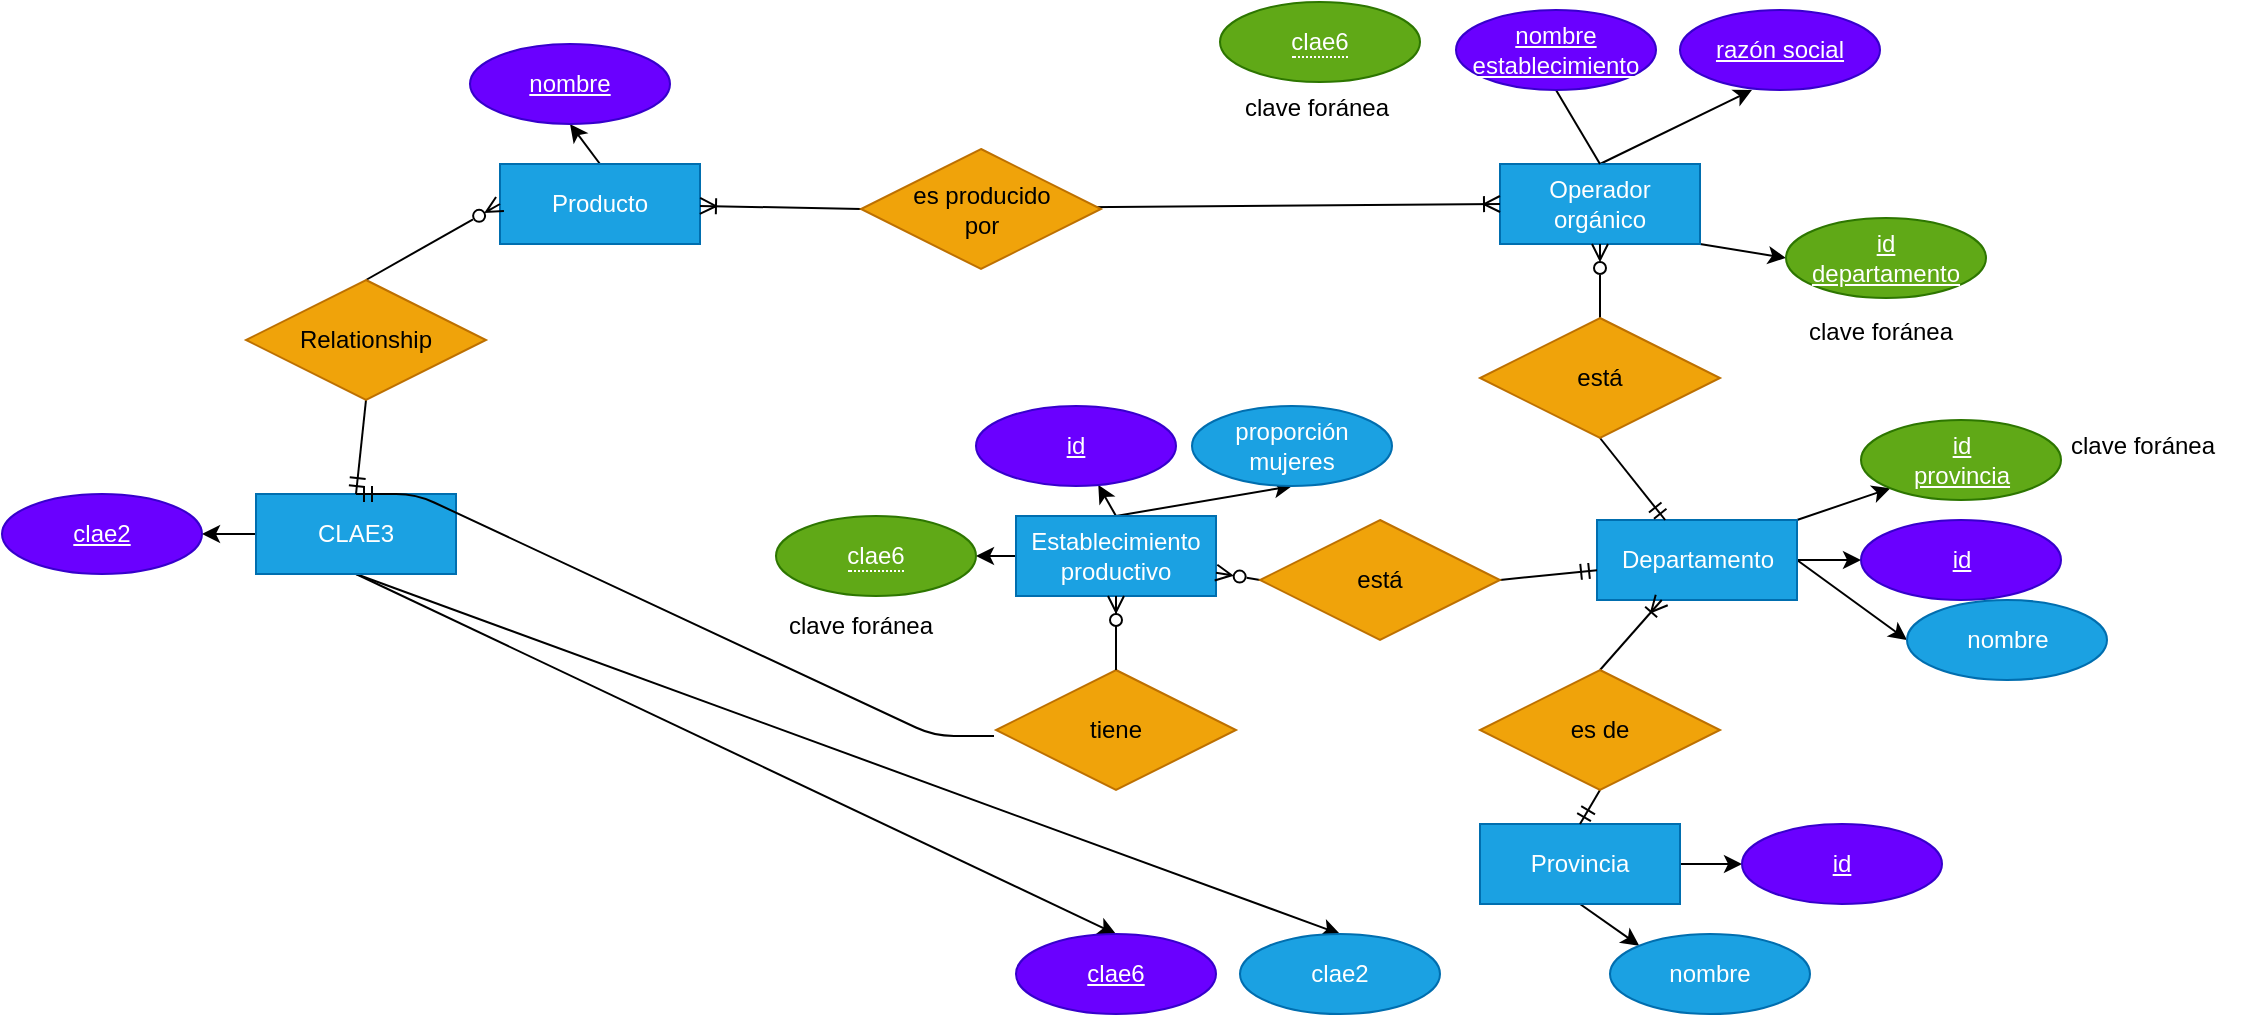 <mxfile>
    <diagram id="SdGsIQGQaS4W8tdsND7U" name="Page-1">
        <mxGraphModel dx="1728" dy="493" grid="0" gridSize="11" guides="1" tooltips="1" connect="1" arrows="1" fold="1" page="1" pageScale="1" pageWidth="850" pageHeight="1100" background="#ffffff" math="0" shadow="0">
            <root>
                <mxCell id="0"/>
                <mxCell id="1" parent="0"/>
                <mxCell id="33" style="edgeStyle=none;html=1;exitX=0.5;exitY=0;exitDx=0;exitDy=0;entryX=0.5;entryY=1;entryDx=0;entryDy=0;strokeColor=#000000;" parent="1" source="2" edge="1">
                    <mxGeometry relative="1" as="geometry">
                        <mxPoint x="280" y="128" as="targetPoint"/>
                    </mxGeometry>
                </mxCell>
                <mxCell id="68" style="edgeStyle=none;html=1;exitX=1;exitY=1;exitDx=0;exitDy=0;entryX=0;entryY=0.5;entryDx=0;entryDy=0;strokeColor=#000000;fontColor=#000000;startArrow=none;startFill=0;endArrow=classic;endFill=1;" parent="1" source="2" target="67" edge="1">
                    <mxGeometry relative="1" as="geometry"/>
                </mxCell>
                <mxCell id="2" value="Operador&lt;br&gt;orgánico" style="whiteSpace=wrap;html=1;align=center;fillColor=#1ba1e2;fontColor=#ffffff;strokeColor=#006EAF;" parent="1" vertex="1">
                    <mxGeometry x="154" y="165" width="100" height="40" as="geometry"/>
                </mxCell>
                <mxCell id="51" style="edgeStyle=none;html=1;exitX=0.5;exitY=0;exitDx=0;exitDy=0;strokeColor=#000000;entryX=0.5;entryY=1;entryDx=0;entryDy=0;" parent="1" source="3" edge="1" target="50">
                    <mxGeometry relative="1" as="geometry">
                        <mxPoint x="40" y="135.5" as="targetPoint"/>
                    </mxGeometry>
                </mxCell>
                <mxCell id="3" value="Producto" style="whiteSpace=wrap;html=1;align=center;fillColor=#1ba1e2;fontColor=#ffffff;strokeColor=#006EAF;" parent="1" vertex="1">
                    <mxGeometry x="-346" y="165" width="100" height="40" as="geometry"/>
                </mxCell>
                <mxCell id="5" style="edgeStyle=none;html=1;exitX=0;exitY=0.5;exitDx=0;exitDy=0;entryX=0;entryY=0.5;entryDx=0;entryDy=0;strokeColor=#000000;endArrow=ERoneToMany;endFill=0;" parent="1" source="4" target="2" edge="1">
                    <mxGeometry relative="1" as="geometry"/>
                </mxCell>
                <mxCell id="6" style="edgeStyle=none;html=1;exitX=0;exitY=0.5;exitDx=0;exitDy=0;strokeColor=#000000;endArrow=ERoneToMany;endFill=0;" parent="1" source="4" target="3" edge="1">
                    <mxGeometry relative="1" as="geometry">
                        <mxPoint x="-55" y="177.5" as="sourcePoint"/>
                    </mxGeometry>
                </mxCell>
                <mxCell id="4" value="es producido&lt;br&gt;por" style="shape=rhombus;perimeter=rhombusPerimeter;whiteSpace=wrap;html=1;align=center;fillColor=#f0a30a;fontColor=#000000;strokeColor=#BD7000;" parent="1" vertex="1">
                    <mxGeometry x="-165.5" y="157.5" width="120" height="60" as="geometry"/>
                </mxCell>
                <mxCell id="48" style="edgeStyle=none;html=1;exitX=1;exitY=0.5;exitDx=0;exitDy=0;entryX=0;entryY=0.5;entryDx=0;entryDy=0;strokeColor=#000000;" parent="1" source="7" target="46" edge="1">
                    <mxGeometry relative="1" as="geometry"/>
                </mxCell>
                <mxCell id="52" style="edgeStyle=none;html=1;exitX=1;exitY=0.5;exitDx=0;exitDy=0;entryX=0;entryY=0.5;entryDx=0;entryDy=0;strokeColor=#000000;" parent="1" source="7" target="40" edge="1">
                    <mxGeometry relative="1" as="geometry"/>
                </mxCell>
                <mxCell id="71" style="edgeStyle=none;html=1;exitX=1;exitY=0;exitDx=0;exitDy=0;entryX=0;entryY=1;entryDx=0;entryDy=0;strokeColor=#000000;fontColor=#000000;startArrow=none;startFill=0;endArrow=classic;endFill=1;" parent="1" source="7" target="70" edge="1">
                    <mxGeometry relative="1" as="geometry"/>
                </mxCell>
                <mxCell id="7" value="Departamento" style="whiteSpace=wrap;html=1;align=center;fillColor=#1ba1e2;fontColor=#ffffff;strokeColor=#006EAF;" parent="1" vertex="1">
                    <mxGeometry x="202.5" y="343" width="100" height="40" as="geometry"/>
                </mxCell>
                <mxCell id="9" style="edgeStyle=none;html=1;exitX=0.5;exitY=0;exitDx=0;exitDy=0;entryX=0.5;entryY=1;entryDx=0;entryDy=0;strokeColor=#000000;endArrow=ERzeroToMany;endFill=0;" parent="1" source="8" target="2" edge="1">
                    <mxGeometry relative="1" as="geometry"/>
                </mxCell>
                <mxCell id="10" style="edgeStyle=none;html=1;exitX=0.5;exitY=1;exitDx=0;exitDy=0;strokeColor=#000000;startArrow=none;startFill=0;endArrow=ERmandOne;endFill=0;" parent="1" source="8" target="7" edge="1">
                    <mxGeometry relative="1" as="geometry">
                        <mxPoint x="252.5" y="304" as="sourcePoint"/>
                    </mxGeometry>
                </mxCell>
                <mxCell id="8" value="está" style="shape=rhombus;perimeter=rhombusPerimeter;whiteSpace=wrap;html=1;align=center;fillColor=#f0a30a;fontColor=#000000;strokeColor=#BD7000;" parent="1" vertex="1">
                    <mxGeometry x="144" y="242" width="120" height="60" as="geometry"/>
                </mxCell>
                <mxCell id="43" style="edgeStyle=none;html=1;exitX=1;exitY=0.5;exitDx=0;exitDy=0;strokeColor=#000000;" parent="1" source="11" target="41" edge="1">
                    <mxGeometry relative="1" as="geometry"/>
                </mxCell>
                <mxCell id="49" style="edgeStyle=none;html=1;exitX=0.5;exitY=1;exitDx=0;exitDy=0;entryX=0;entryY=0;entryDx=0;entryDy=0;strokeColor=#000000;" parent="1" source="11" target="44" edge="1">
                    <mxGeometry relative="1" as="geometry"/>
                </mxCell>
                <mxCell id="11" value="Provincia" style="whiteSpace=wrap;html=1;align=center;fillColor=#1ba1e2;fontColor=#ffffff;strokeColor=#006EAF;" parent="1" vertex="1">
                    <mxGeometry x="144" y="495" width="100" height="40" as="geometry"/>
                </mxCell>
                <mxCell id="13" style="edgeStyle=none;html=1;exitX=0.5;exitY=0;exitDx=0;exitDy=0;strokeColor=#000000;endArrow=ERoneToMany;endFill=0;" parent="1" source="12" target="7" edge="1">
                    <mxGeometry relative="1" as="geometry">
                        <mxPoint x="252.5" y="420" as="sourcePoint"/>
                    </mxGeometry>
                </mxCell>
                <mxCell id="14" style="edgeStyle=none;html=1;exitX=0.5;exitY=1;exitDx=0;exitDy=0;entryX=0.5;entryY=0;entryDx=0;entryDy=0;strokeColor=#000000;endArrow=ERmandOne;endFill=0;" parent="1" source="12" target="11" edge="1">
                    <mxGeometry relative="1" as="geometry"/>
                </mxCell>
                <mxCell id="12" value="es de" style="shape=rhombus;perimeter=rhombusPerimeter;whiteSpace=wrap;html=1;align=center;fillColor=#f0a30a;fontColor=#000000;strokeColor=#BD7000;" parent="1" vertex="1">
                    <mxGeometry x="144" y="418" width="120" height="60" as="geometry"/>
                </mxCell>
                <mxCell id="39" style="edgeStyle=none;html=1;exitX=0.5;exitY=0;exitDx=0;exitDy=0;strokeColor=#000000;" parent="1" source="15" target="38" edge="1">
                    <mxGeometry relative="1" as="geometry"/>
                </mxCell>
                <mxCell id="54" style="edgeStyle=none;html=1;exitX=0.5;exitY=0;exitDx=0;exitDy=0;entryX=0.5;entryY=1;entryDx=0;entryDy=0;strokeColor=#000000;" parent="1" source="15" target="53" edge="1">
                    <mxGeometry relative="1" as="geometry"/>
                </mxCell>
                <mxCell id="62" style="edgeStyle=none;html=1;exitX=0;exitY=0.5;exitDx=0;exitDy=0;entryX=1;entryY=0.5;entryDx=0;entryDy=0;strokeColor=#000000;" parent="1" source="15" target="61" edge="1">
                    <mxGeometry relative="1" as="geometry"/>
                </mxCell>
                <mxCell id="15" value="Establecimiento&lt;br&gt;productivo" style="whiteSpace=wrap;html=1;align=center;fillColor=#1ba1e2;fontColor=#ffffff;strokeColor=#006EAF;" parent="1" vertex="1">
                    <mxGeometry x="-88" y="341" width="100" height="40" as="geometry"/>
                </mxCell>
                <mxCell id="80" style="edgeStyle=none;html=1;exitX=0;exitY=0.5;exitDx=0;exitDy=0;strokeColor=#000000;fontColor=#000000;startArrow=none;startFill=0;endArrow=ERzeroToMany;endFill=0;" parent="1" source="16" target="15" edge="1">
                    <mxGeometry relative="1" as="geometry"/>
                </mxCell>
                <mxCell id="81" style="edgeStyle=none;html=1;exitX=1;exitY=0.5;exitDx=0;exitDy=0;strokeColor=#000000;fontColor=#000000;startArrow=none;startFill=0;endArrow=ERmandOne;endFill=0;" parent="1" source="16" target="7" edge="1">
                    <mxGeometry relative="1" as="geometry"/>
                </mxCell>
                <mxCell id="16" value="está" style="shape=rhombus;perimeter=rhombusPerimeter;whiteSpace=wrap;html=1;align=center;fillColor=#f0a30a;fontColor=#000000;strokeColor=#BD7000;" parent="1" vertex="1">
                    <mxGeometry x="34" y="343" width="120" height="60" as="geometry"/>
                </mxCell>
                <mxCell id="56" style="edgeStyle=none;html=1;exitX=0.5;exitY=1;exitDx=0;exitDy=0;entryX=0.5;entryY=0;entryDx=0;entryDy=0;strokeColor=#000000;" parent="1" source="19" target="55" edge="1">
                    <mxGeometry relative="1" as="geometry"/>
                </mxCell>
                <mxCell id="58" style="edgeStyle=none;html=1;exitX=0.5;exitY=1;exitDx=0;exitDy=0;entryX=0.5;entryY=0;entryDx=0;entryDy=0;strokeColor=#000000;" parent="1" source="19" target="57" edge="1">
                    <mxGeometry relative="1" as="geometry"/>
                </mxCell>
                <mxCell id="91" style="edgeStyle=none;html=1;exitX=0;exitY=0.5;exitDx=0;exitDy=0;entryX=1;entryY=0.5;entryDx=0;entryDy=0;strokeColor=#000000;" edge="1" parent="1" source="19" target="86">
                    <mxGeometry relative="1" as="geometry"/>
                </mxCell>
                <mxCell id="19" value="CLAE3" style="whiteSpace=wrap;html=1;align=center;fillColor=#1ba1e2;fontColor=#ffffff;strokeColor=#006EAF;" parent="1" vertex="1">
                    <mxGeometry x="-468" y="330" width="100" height="40" as="geometry"/>
                </mxCell>
                <mxCell id="20" value="tiene" style="shape=rhombus;perimeter=rhombusPerimeter;whiteSpace=wrap;html=1;align=center;fillColor=#f0a30a;fontColor=#000000;strokeColor=#BD7000;" parent="1" vertex="1">
                    <mxGeometry x="-98" y="418" width="120" height="60" as="geometry"/>
                </mxCell>
                <mxCell id="34" value="&lt;span style=&quot;color: rgb(255, 255, 255);&quot;&gt;razón social&lt;/span&gt;" style="ellipse;whiteSpace=wrap;html=1;align=center;fontStyle=4;fillColor=#6a00ff;fontColor=#ffffff;strokeColor=#3700CC;" parent="1" vertex="1">
                    <mxGeometry x="244" y="88" width="100" height="40" as="geometry"/>
                </mxCell>
                <mxCell id="37" value="" style="edgeStyle=none;html=1;exitX=0.5;exitY=0;exitDx=0;exitDy=0;entryX=0.5;entryY=1;entryDx=0;entryDy=0;strokeColor=#000000;endArrow=none;" parent="1" source="2" target="36" edge="1">
                    <mxGeometry relative="1" as="geometry">
                        <mxPoint x="204" y="165" as="sourcePoint"/>
                        <mxPoint x="138" y="128" as="targetPoint"/>
                    </mxGeometry>
                </mxCell>
                <mxCell id="36" value="&lt;span style=&quot;color: rgb(255, 255, 255);&quot;&gt;nombre&lt;/span&gt;&lt;br style=&quot;color: rgb(255, 255, 255);&quot;&gt;&lt;span style=&quot;color: rgb(255, 255, 255);&quot;&gt;establecimiento&lt;/span&gt;" style="ellipse;whiteSpace=wrap;html=1;align=center;fontStyle=4;fillColor=#6a00ff;fontColor=#ffffff;strokeColor=#3700CC;" parent="1" vertex="1">
                    <mxGeometry x="132" y="88" width="100" height="40" as="geometry"/>
                </mxCell>
                <mxCell id="38" value="id" style="ellipse;whiteSpace=wrap;html=1;align=center;fontStyle=4;fillColor=#6a00ff;fontColor=#ffffff;strokeColor=#3700CC;" parent="1" vertex="1">
                    <mxGeometry x="-108" y="286" width="100" height="40" as="geometry"/>
                </mxCell>
                <mxCell id="40" value="id" style="ellipse;whiteSpace=wrap;html=1;align=center;fontStyle=4;fillColor=#6a00ff;fontColor=#ffffff;strokeColor=#3700CC;" parent="1" vertex="1">
                    <mxGeometry x="334.5" y="343" width="100" height="40" as="geometry"/>
                </mxCell>
                <mxCell id="41" value="id" style="ellipse;whiteSpace=wrap;html=1;align=center;fontStyle=4;fillColor=#6a00ff;fontColor=#ffffff;strokeColor=#3700CC;" parent="1" vertex="1">
                    <mxGeometry x="275" y="495" width="100" height="40" as="geometry"/>
                </mxCell>
                <mxCell id="44" value="nombre" style="ellipse;whiteSpace=wrap;html=1;align=center;fillColor=#1ba1e2;fontColor=#ffffff;strokeColor=#006EAF;" parent="1" vertex="1">
                    <mxGeometry x="209" y="550" width="100" height="40" as="geometry"/>
                </mxCell>
                <mxCell id="46" value="nombre" style="ellipse;whiteSpace=wrap;html=1;align=center;fillColor=#1ba1e2;fontColor=#ffffff;strokeColor=#006EAF;" parent="1" vertex="1">
                    <mxGeometry x="357.5" y="383" width="100" height="40" as="geometry"/>
                </mxCell>
                <mxCell id="50" value="nombre" style="ellipse;whiteSpace=wrap;html=1;align=center;fontStyle=4;fillColor=#6a00ff;fontColor=#ffffff;strokeColor=#3700CC;" parent="1" vertex="1">
                    <mxGeometry x="-361" y="105" width="100" height="40" as="geometry"/>
                </mxCell>
                <mxCell id="53" value="proporción&lt;br&gt;mujeres" style="ellipse;whiteSpace=wrap;html=1;align=center;fillColor=#1ba1e2;fontColor=#ffffff;strokeColor=#006EAF;" parent="1" vertex="1">
                    <mxGeometry y="286" width="100" height="40" as="geometry"/>
                </mxCell>
                <mxCell id="55" value="clae6" style="ellipse;whiteSpace=wrap;html=1;align=center;fontStyle=4;fillColor=#6a00ff;fontColor=#ffffff;strokeColor=#3700CC;" parent="1" vertex="1">
                    <mxGeometry x="-88" y="550" width="100" height="40" as="geometry"/>
                </mxCell>
                <mxCell id="57" value="clae2" style="ellipse;whiteSpace=wrap;html=1;align=center;fillColor=#1ba1e2;fontColor=#ffffff;strokeColor=#006EAF;" parent="1" vertex="1">
                    <mxGeometry x="24" y="550" width="100" height="40" as="geometry"/>
                </mxCell>
                <mxCell id="61" value="&lt;span style=&quot;border-bottom: 1px dotted&quot;&gt;clae6&lt;/span&gt;" style="ellipse;whiteSpace=wrap;html=1;align=center;fillColor=#60a917;fontColor=#ffffff;strokeColor=#2D7600;" parent="1" vertex="1">
                    <mxGeometry x="-208" y="341" width="100" height="40" as="geometry"/>
                </mxCell>
                <mxCell id="63" value="&lt;font color=&quot;#000000&quot;&gt;clave foránea&lt;/font&gt;" style="text;html=1;align=center;verticalAlign=middle;resizable=0;points=[];autosize=1;strokeColor=none;fillColor=none;" parent="1" vertex="1">
                    <mxGeometry x="-216" y="379" width="99" height="33" as="geometry"/>
                </mxCell>
                <mxCell id="65" value="" style="fontSize=12;html=1;endArrow=ERzeroToMany;endFill=1;strokeColor=#000000;fontColor=#000000;entryX=0.5;entryY=1;entryDx=0;entryDy=0;exitX=0.5;exitY=0;exitDx=0;exitDy=0;" parent="1" source="20" target="15" edge="1">
                    <mxGeometry width="100" height="100" relative="1" as="geometry">
                        <mxPoint x="22" y="430" as="sourcePoint"/>
                        <mxPoint x="122" y="330" as="targetPoint"/>
                    </mxGeometry>
                </mxCell>
                <mxCell id="66" value="" style="edgeStyle=entityRelationEdgeStyle;fontSize=12;html=1;endArrow=none;startArrow=ERmandOne;strokeColor=#000000;fontColor=#000000;startFill=0;endFill=0;exitX=0.5;exitY=0;exitDx=0;exitDy=0;" parent="1" source="19" edge="1">
                    <mxGeometry width="100" height="100" relative="1" as="geometry">
                        <mxPoint x="22" y="430" as="sourcePoint"/>
                        <mxPoint x="-99" y="451" as="targetPoint"/>
                    </mxGeometry>
                </mxCell>
                <mxCell id="67" value="id&lt;br&gt;departamento" style="ellipse;whiteSpace=wrap;html=1;align=center;fontStyle=4;fillColor=#60a917;fontColor=#ffffff;strokeColor=#2D7600;" parent="1" vertex="1">
                    <mxGeometry x="297" y="192" width="100" height="40" as="geometry"/>
                </mxCell>
                <mxCell id="69" value="&lt;font color=&quot;#000000&quot;&gt;clave foránea&lt;/font&gt;" style="text;html=1;align=center;verticalAlign=middle;resizable=0;points=[];autosize=1;strokeColor=none;fillColor=none;" parent="1" vertex="1">
                    <mxGeometry x="294" y="232" width="99" height="33" as="geometry"/>
                </mxCell>
                <mxCell id="70" value="id&lt;br&gt;provincia" style="ellipse;whiteSpace=wrap;html=1;align=center;fontStyle=4;fillColor=#60a917;fontColor=#ffffff;strokeColor=#2D7600;" parent="1" vertex="1">
                    <mxGeometry x="334.5" y="293" width="100" height="40" as="geometry"/>
                </mxCell>
                <mxCell id="72" value="&lt;font color=&quot;#000000&quot;&gt;clave foránea&lt;/font&gt;" style="text;html=1;align=center;verticalAlign=middle;resizable=0;points=[];autosize=1;strokeColor=none;fillColor=none;" parent="1" vertex="1">
                    <mxGeometry x="425" y="289.5" width="99" height="33" as="geometry"/>
                </mxCell>
                <mxCell id="74" value="&lt;span style=&quot;border-bottom: 1px dotted&quot;&gt;clae6&lt;/span&gt;" style="ellipse;whiteSpace=wrap;html=1;align=center;fillColor=#60a917;fontColor=#ffffff;strokeColor=#2D7600;" parent="1" vertex="1">
                    <mxGeometry x="14" y="84" width="100" height="40" as="geometry"/>
                </mxCell>
                <mxCell id="77" value="&lt;font color=&quot;#000000&quot;&gt;clave foránea&lt;/font&gt;" style="text;html=1;align=center;verticalAlign=middle;resizable=0;points=[];autosize=1;strokeColor=none;fillColor=none;" parent="1" vertex="1">
                    <mxGeometry x="12" y="120" width="99" height="33" as="geometry"/>
                </mxCell>
                <mxCell id="86" value="clae2" style="ellipse;whiteSpace=wrap;html=1;align=center;fontStyle=4;fillColor=#6a00ff;fontColor=#ffffff;strokeColor=#3700CC;" vertex="1" parent="1">
                    <mxGeometry x="-595" y="330" width="100" height="40" as="geometry"/>
                </mxCell>
                <mxCell id="88" style="edgeStyle=none;html=1;exitX=0.5;exitY=0;exitDx=0;exitDy=0;entryX=0;entryY=0.5;entryDx=0;entryDy=0;strokeColor=#000000;endArrow=ERzeroToMany;endFill=0;" edge="1" parent="1" source="87" target="3">
                    <mxGeometry relative="1" as="geometry"/>
                </mxCell>
                <mxCell id="90" style="edgeStyle=none;html=1;exitX=0.5;exitY=1;exitDx=0;exitDy=0;strokeColor=#000000;entryX=0.5;entryY=0;entryDx=0;entryDy=0;endArrow=ERmandOne;endFill=0;" edge="1" parent="1" source="87" target="19">
                    <mxGeometry relative="1" as="geometry">
                        <mxPoint x="-354" y="300" as="targetPoint"/>
                    </mxGeometry>
                </mxCell>
                <mxCell id="87" value="Relationship" style="shape=rhombus;perimeter=rhombusPerimeter;whiteSpace=wrap;html=1;align=center;fillColor=#f0a30a;fontColor=#000000;strokeColor=#BD7000;" vertex="1" parent="1">
                    <mxGeometry x="-473" y="223" width="120" height="60" as="geometry"/>
                </mxCell>
            </root>
        </mxGraphModel>
    </diagram>
</mxfile>